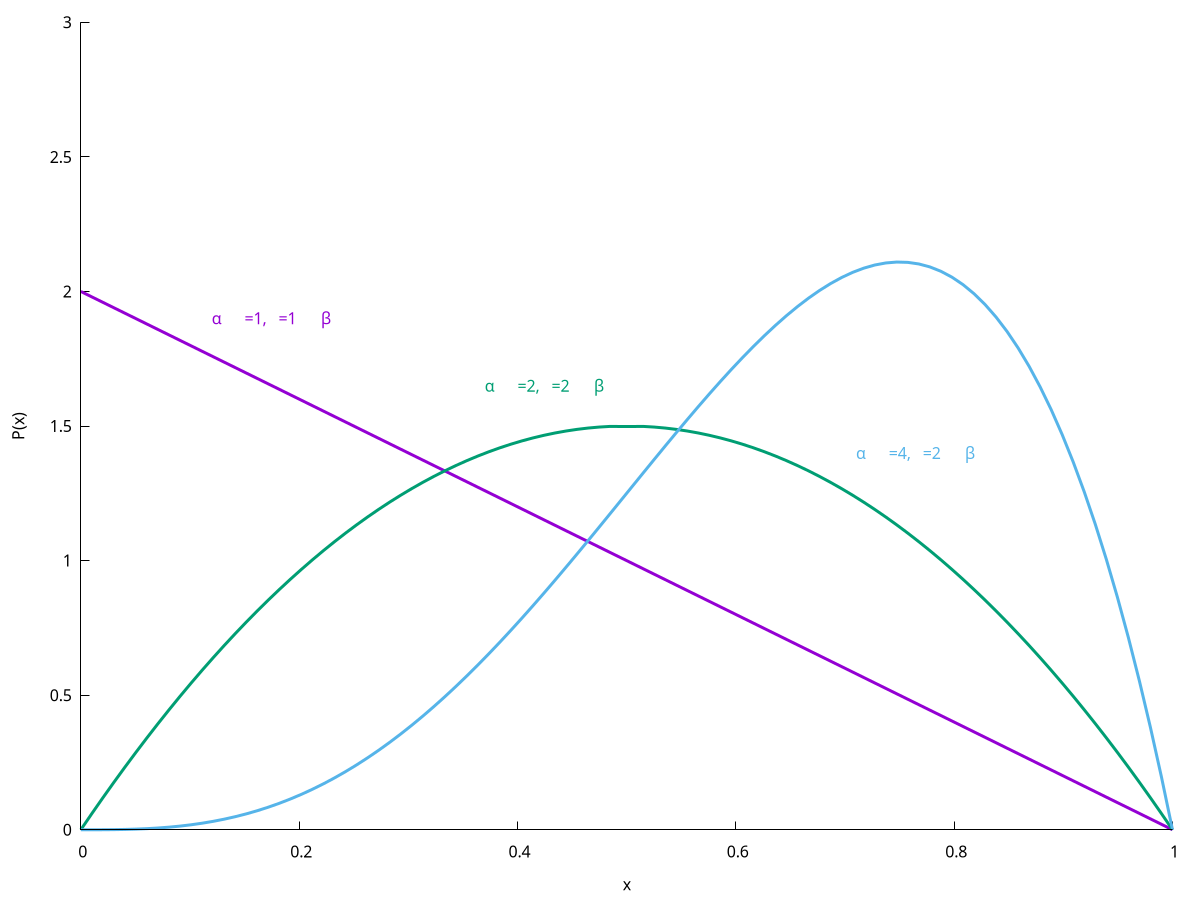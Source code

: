 set ylabel "P(x)"
set xlabel "x"
set xrange [0:1]
set yrange [0:3]
set border 1+2
set xtics nomirror
set ytics nomirror
beta(x,a,b) = gamma(a+b) / (gamma(a) * gamma(b)) * (x**(a-1)) * ((1-x)**(b-1))
set label "a" at first 0.12,1.9 left font "Symbol" tc lt 1
set label "b" at first 0.22,1.9 left font "Symbol" tc lt 1
set label "=1,   =1" at first 0.15,1.9 left tc lt 1
set label "a" at first 0.37,1.65 left font "Symbol" tc lt 2
set label "b" at first 0.47,1.65 left font "Symbol" tc lt 2
set label "=2,   =2" at first 0.4,1.65 left tc lt 2
set label "a" at first 0.71,1.4 left font "Symbol" tc lt 3
set label "b" at first 0.81,1.4 left font "Symbol" tc lt 3
set label "=4,   =2" at first 0.74,1.4 left tc lt 3
plot beta(x,1.0,2.0) notitle w l lw 3,\
  beta(x,2.0,2.0) notitle w l lw 3,\
  beta(x,4.0,2.0) notitle w l lw 3
